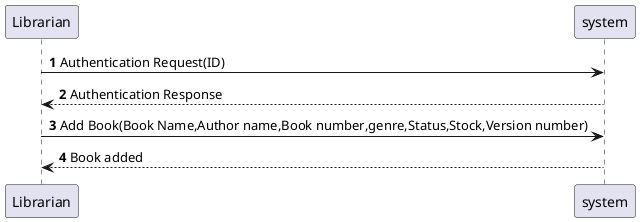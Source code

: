 @startuml
autonumber
Librarian->system : Authentication Request(ID)
system --> Librarian: Authentication Response
Librarian -> system : Add Book(Book Name,Author name,Book number,genre,Status,Stock,Version number)
system --> Librarian : Book added


@enduml
